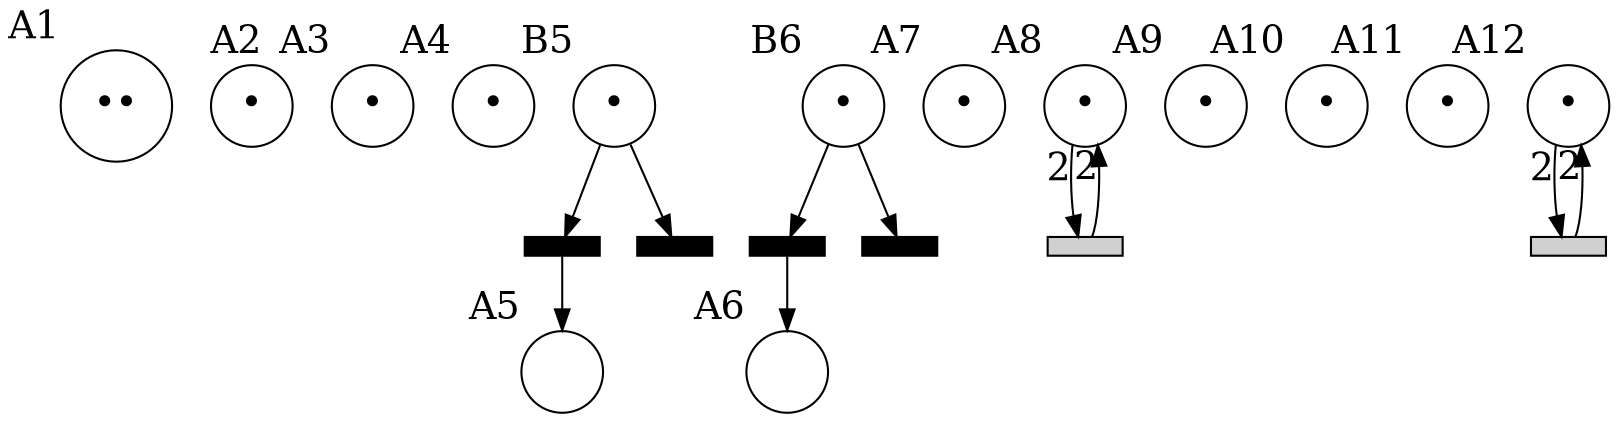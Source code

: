 digraph G {

	node[fontsize=18];
	edge[fontsize=18];
	A1 [shape=circle,xlabel="A1",label="••",pos="0.000000,0.000000!"];
	A2 [shape=circle,xlabel="A2",label="•",pos="0.000000,0.746947!"];
	A3 [shape=circle,xlabel="A3",label="•",pos="0.000000,1.493894!"];
	A4 [shape=circle,xlabel="A4",label="•",pos="0.000000,2.240841!"];
	A5 [shape=circle,xlabel="A5",label=" ",pos="-0.746947,2.614314!"];
	B5 [shape=circle,xlabel="B5",label="•",pos="-0.746947,1.601814!"];
	A6 [shape=circle,xlabel="A6",label=" ",pos="-1.493894,2.987788!"];
	B6 [shape=circle,xlabel="B6",label="•",pos="-1.493894,1.975288!"];
	A7 [shape=circle,xlabel="A7",label="•",pos="-2.240841,3.361261!"];
	A8 [shape=circle,xlabel="A8",label="•",pos="-2.987788,3.734735!"];
	A9 [shape=circle,xlabel="A9",label="•",pos="0.746947,2.614314!"];
	A10 [shape=circle,xlabel="A10",label="•",pos="1.493894,2.987788!"];
	A11 [shape=circle,xlabel="A11",label="•",pos="2.240841,3.361261!"];
	A12 [shape=circle,xlabel="A12",label="•",pos="2.987788,3.734735!"];
	tb5 [shape=rect,fixedsize=true,height=0.12,width=0.5,style=filled,fillcolor=black,xlabel="",label="",pos="-0.746947,2.108064!"];
	tAb5 [shape=rect,fixedsize=true,height=0.12,width=0.5,style=filled,fillcolor=black,xlabel="",label="",pos="-0.746947,1.095564!"];
	tb6 [shape=rect,fixedsize=true,height=0.12,width=0.5,style=filled,fillcolor=black,xlabel="",label="",pos="-1.493894,2.481538!"];
	tAb6 [shape=rect,fixedsize=true,height=0.12,width=0.5,style=filled,fillcolor=black,xlabel="",label="",pos="-1.493894,1.469038!"];
	tloop8 [shape=rect,fixedsize=true,height=0.12,width=0.5,style=filled,fillcolor="#D0D0D0",xlabel="",label="",pos="-2.987788,4.484735!"];
	tloop12 [shape=rect,fixedsize=true,height=0.12,width=0.5,style=filled,fillcolor="#D0D0D0",xlabel="",label="",pos="2.987788,4.484735!"];
	B5 -> tb5;
	B5 -> tAb5;
	B6 -> tb6;
	B6 -> tAb6;
	A8 -> tloop8 [xlabel="2"];
	A12 -> tloop12 [xlabel="2"];
	tb5 -> A5;
	tb6 -> A6;
	tloop8 -> A8 [xlabel="2"];
	tloop12 -> A12 [xlabel="2"];
}
